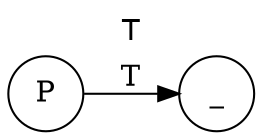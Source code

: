 digraph base {
    labelloc="t";
    label="T";

    # Default settings
    graph [dpi=300]; 
    rankdir=LR;
    fontname="Helvetica";
    edge [arrowhead=normal, arrowtail=dot];
    node [shape=circle];

    # Vertices
    a [label="P"];
    b [label="_"];

    # Edges
    a -> b [label="T"];
}
